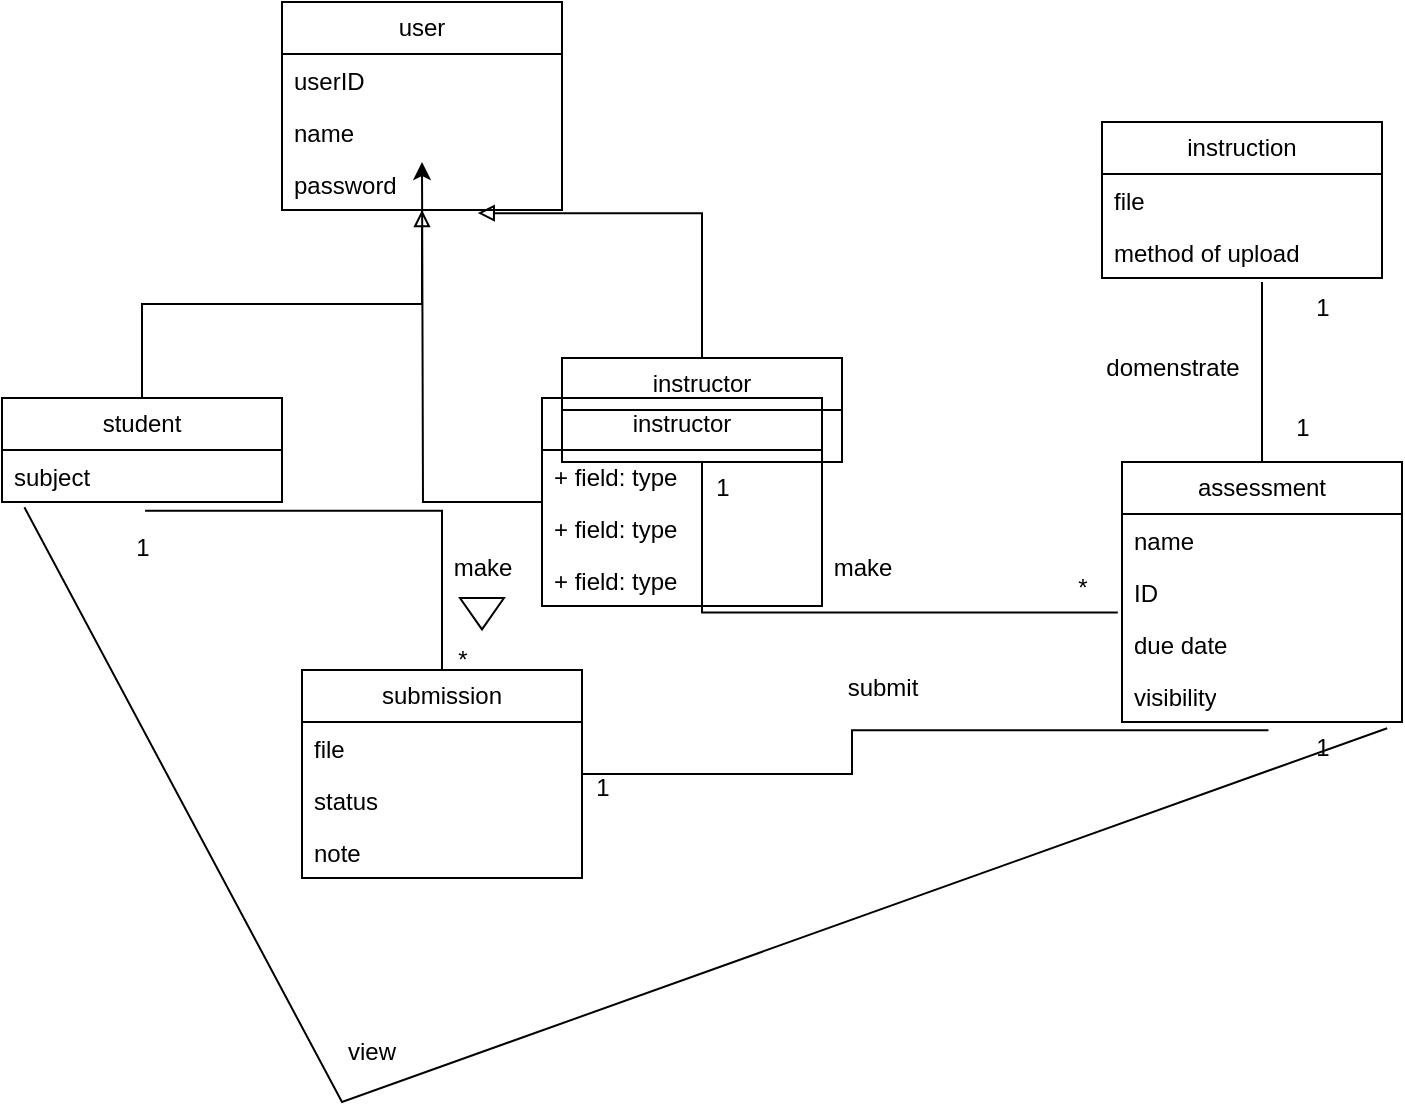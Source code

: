 <mxfile version="21.6.6" type="onedrive">
  <diagram name="第 1 页" id="9kfXF24Io5rWJy0x68rY">
    <mxGraphModel grid="1" page="1" gridSize="10" guides="1" tooltips="1" connect="1" arrows="1" fold="1" pageScale="1" pageWidth="827" pageHeight="1169" math="0" shadow="0">
      <root>
        <mxCell id="0" />
        <mxCell id="1" parent="0" />
        <mxCell id="Yl7hcQhHZm4SUNqkqsU7-1" value="user" style="swimlane;fontStyle=0;childLayout=stackLayout;horizontal=1;startSize=26;fillColor=none;horizontalStack=0;resizeParent=1;resizeParentMax=0;resizeLast=0;collapsible=1;marginBottom=0;whiteSpace=wrap;html=1;" vertex="1" parent="1">
          <mxGeometry x="180" y="120" width="140" height="104" as="geometry" />
        </mxCell>
        <mxCell id="Yl7hcQhHZm4SUNqkqsU7-2" value="userID" style="text;strokeColor=none;fillColor=none;align=left;verticalAlign=top;spacingLeft=4;spacingRight=4;overflow=hidden;rotatable=0;points=[[0,0.5],[1,0.5]];portConstraint=eastwest;whiteSpace=wrap;html=1;" vertex="1" parent="Yl7hcQhHZm4SUNqkqsU7-1">
          <mxGeometry y="26" width="140" height="26" as="geometry" />
        </mxCell>
        <mxCell id="Yl7hcQhHZm4SUNqkqsU7-40" value="name" style="text;strokeColor=none;fillColor=none;align=left;verticalAlign=top;spacingLeft=4;spacingRight=4;overflow=hidden;rotatable=0;points=[[0,0.5],[1,0.5]];portConstraint=eastwest;whiteSpace=wrap;html=1;" vertex="1" parent="Yl7hcQhHZm4SUNqkqsU7-1">
          <mxGeometry y="52" width="140" height="26" as="geometry" />
        </mxCell>
        <mxCell id="Yl7hcQhHZm4SUNqkqsU7-3" value="password" style="text;strokeColor=none;fillColor=none;align=left;verticalAlign=top;spacingLeft=4;spacingRight=4;overflow=hidden;rotatable=0;points=[[0,0.5],[1,0.5]];portConstraint=eastwest;whiteSpace=wrap;html=1;" vertex="1" parent="Yl7hcQhHZm4SUNqkqsU7-1">
          <mxGeometry y="78" width="140" height="26" as="geometry" />
        </mxCell>
        <mxCell id="Yl7hcQhHZm4SUNqkqsU7-17" style="edgeStyle=orthogonalEdgeStyle;rounded=0;orthogonalLoop=1;jettySize=auto;html=1;endArrow=none;endFill=0;" edge="1" parent="1" source="Yl7hcQhHZm4SUNqkqsU7-5">
          <mxGeometry relative="1" as="geometry">
            <mxPoint x="670" y="260" as="targetPoint" />
          </mxGeometry>
        </mxCell>
        <mxCell id="Yl7hcQhHZm4SUNqkqsU7-5" value="assessment" style="swimlane;fontStyle=0;childLayout=stackLayout;horizontal=1;startSize=26;fillColor=none;horizontalStack=0;resizeParent=1;resizeParentMax=0;resizeLast=0;collapsible=1;marginBottom=0;whiteSpace=wrap;html=1;" vertex="1" parent="1">
          <mxGeometry x="600" y="350" width="140" height="130" as="geometry" />
        </mxCell>
        <mxCell id="Yl7hcQhHZm4SUNqkqsU7-6" value="name" style="text;strokeColor=none;fillColor=none;align=left;verticalAlign=top;spacingLeft=4;spacingRight=4;overflow=hidden;rotatable=0;points=[[0,0.5],[1,0.5]];portConstraint=eastwest;whiteSpace=wrap;html=1;" vertex="1" parent="Yl7hcQhHZm4SUNqkqsU7-5">
          <mxGeometry y="26" width="140" height="26" as="geometry" />
        </mxCell>
        <mxCell id="Yl7hcQhHZm4SUNqkqsU7-7" value="ID" style="text;strokeColor=none;fillColor=none;align=left;verticalAlign=top;spacingLeft=4;spacingRight=4;overflow=hidden;rotatable=0;points=[[0,0.5],[1,0.5]];portConstraint=eastwest;whiteSpace=wrap;html=1;" vertex="1" parent="Yl7hcQhHZm4SUNqkqsU7-5">
          <mxGeometry y="52" width="140" height="26" as="geometry" />
        </mxCell>
        <mxCell id="Yl7hcQhHZm4SUNqkqsU7-8" value="due date&lt;br&gt;&lt;br&gt;visuability" style="text;strokeColor=none;fillColor=none;align=left;verticalAlign=top;spacingLeft=4;spacingRight=4;overflow=hidden;rotatable=0;points=[[0,0.5],[1,0.5]];portConstraint=eastwest;whiteSpace=wrap;html=1;" vertex="1" parent="Yl7hcQhHZm4SUNqkqsU7-5">
          <mxGeometry y="78" width="140" height="26" as="geometry" />
        </mxCell>
        <mxCell id="HOzbZbQ9l5xXDhFzkTyY-1" value="visibility" style="text;strokeColor=none;fillColor=none;align=left;verticalAlign=top;spacingLeft=4;spacingRight=4;overflow=hidden;rotatable=0;points=[[0,0.5],[1,0.5]];portConstraint=eastwest;whiteSpace=wrap;html=1;" vertex="1" parent="Yl7hcQhHZm4SUNqkqsU7-5">
          <mxGeometry y="104" width="140" height="26" as="geometry" />
        </mxCell>
        <mxCell id="Yl7hcQhHZm4SUNqkqsU7-13" value="instruction" style="swimlane;fontStyle=0;childLayout=stackLayout;horizontal=1;startSize=26;fillColor=none;horizontalStack=0;resizeParent=1;resizeParentMax=0;resizeLast=0;collapsible=1;marginBottom=0;whiteSpace=wrap;html=1;" vertex="1" parent="1">
          <mxGeometry x="590" y="180" width="140" height="78" as="geometry" />
        </mxCell>
        <mxCell id="Yl7hcQhHZm4SUNqkqsU7-14" value="file" style="text;strokeColor=none;fillColor=none;align=left;verticalAlign=top;spacingLeft=4;spacingRight=4;overflow=hidden;rotatable=0;points=[[0,0.5],[1,0.5]];portConstraint=eastwest;whiteSpace=wrap;html=1;" vertex="1" parent="Yl7hcQhHZm4SUNqkqsU7-13">
          <mxGeometry y="26" width="140" height="26" as="geometry" />
        </mxCell>
        <mxCell id="Yl7hcQhHZm4SUNqkqsU7-15" value="method of upload" style="text;strokeColor=none;fillColor=none;align=left;verticalAlign=top;spacingLeft=4;spacingRight=4;overflow=hidden;rotatable=0;points=[[0,0.5],[1,0.5]];portConstraint=eastwest;whiteSpace=wrap;html=1;" vertex="1" parent="Yl7hcQhHZm4SUNqkqsU7-13">
          <mxGeometry y="52" width="140" height="26" as="geometry" />
        </mxCell>
        <mxCell id="Yl7hcQhHZm4SUNqkqsU7-31" style="edgeStyle=orthogonalEdgeStyle;rounded=0;orthogonalLoop=1;jettySize=auto;html=1;entryX=0.5;entryY=1;entryDx=0;entryDy=0;endArrow=block;endFill=0;" edge="1" parent="1" source="Yl7hcQhHZm4SUNqkqsU7-18" target="Yl7hcQhHZm4SUNqkqsU7-1">
          <mxGeometry relative="1" as="geometry" />
        </mxCell>
        <mxCell id="Yl7hcQhHZm4SUNqkqsU7-18" value="student" style="swimlane;fontStyle=0;childLayout=stackLayout;horizontal=1;startSize=26;fillColor=none;horizontalStack=0;resizeParent=1;resizeParentMax=0;resizeLast=0;collapsible=1;marginBottom=0;whiteSpace=wrap;html=1;" vertex="1" parent="1">
          <mxGeometry x="40" y="318" width="140" height="52" as="geometry" />
        </mxCell>
        <mxCell id="Yl7hcQhHZm4SUNqkqsU7-32" style="edgeStyle=orthogonalEdgeStyle;rounded=0;orthogonalLoop=1;jettySize=auto;html=1;" edge="1" parent="1" source="Yl7hcQhHZm4SUNqkqsU7-22">
          <mxGeometry relative="1" as="geometry">
            <mxPoint x="250" y="200" as="targetPoint" />
          </mxGeometry>
        </mxCell>
        <mxCell id="Yl7hcQhHZm4SUNqkqsU7-22" value="instructor" style="swimlane;fontStyle=0;childLayout=stackLayout;horizontal=1;startSize=26;fillColor=none;horizontalStack=0;resizeParent=1;resizeParentMax=0;resizeLast=0;collapsible=1;marginBottom=0;whiteSpace=wrap;html=1;" vertex="1" parent="1">
          <mxGeometry x="310" y="318" width="140" height="104" as="geometry" />
        </mxCell>
        <mxCell id="Yl7hcQhHZm4SUNqkqsU7-23" value="+ field: type" style="text;strokeColor=none;fillColor=none;align=left;verticalAlign=top;spacingLeft=4;spacingRight=4;overflow=hidden;rotatable=0;points=[[0,0.5],[1,0.5]];portConstraint=eastwest;whiteSpace=wrap;html=1;" vertex="1" parent="Yl7hcQhHZm4SUNqkqsU7-22">
          <mxGeometry y="26" width="140" height="26" as="geometry" />
        </mxCell>
        <mxCell id="Yl7hcQhHZm4SUNqkqsU7-24" value="+ field: type" style="text;strokeColor=none;fillColor=none;align=left;verticalAlign=top;spacingLeft=4;spacingRight=4;overflow=hidden;rotatable=0;points=[[0,0.5],[1,0.5]];portConstraint=eastwest;whiteSpace=wrap;html=1;" vertex="1" parent="Yl7hcQhHZm4SUNqkqsU7-22">
          <mxGeometry y="52" width="140" height="26" as="geometry" />
        </mxCell>
        <mxCell id="Yl7hcQhHZm4SUNqkqsU7-25" value="+ field: type" style="text;strokeColor=none;fillColor=none;align=left;verticalAlign=top;spacingLeft=4;spacingRight=4;overflow=hidden;rotatable=0;points=[[0,0.5],[1,0.5]];portConstraint=eastwest;whiteSpace=wrap;html=1;" vertex="1" parent="Yl7hcQhHZm4SUNqkqsU7-22">
          <mxGeometry y="78" width="140" height="26" as="geometry" />
        </mxCell>
        <mxCell id="Yl7hcQhHZm4SUNqkqsU7-42" value="make" style="text;html=1;align=center;verticalAlign=middle;resizable=0;points=[];autosize=1;strokeColor=none;fillColor=none;" vertex="1" parent="1">
          <mxGeometry x="255" y="388" width="50" height="30" as="geometry" />
        </mxCell>
        <mxCell id="Yl7hcQhHZm4SUNqkqsU7-33" style="edgeStyle=orthogonalEdgeStyle;rounded=0;orthogonalLoop=1;jettySize=auto;html=1;entryX=0.523;entryY=1.159;entryDx=0;entryDy=0;entryPerimeter=0;endArrow=none;endFill=0;" edge="1" parent="1" source="Yl7hcQhHZm4SUNqkqsU7-26" target="HOzbZbQ9l5xXDhFzkTyY-1">
          <mxGeometry relative="1" as="geometry" />
        </mxCell>
        <mxCell id="Yl7hcQhHZm4SUNqkqsU7-43" value="" style="triangle;whiteSpace=wrap;html=1;direction=south;" vertex="1" parent="1">
          <mxGeometry x="268.995" y="418.005" width="22" height="15.71" as="geometry" />
        </mxCell>
        <mxCell id="Yl7hcQhHZm4SUNqkqsU7-34" style="edgeStyle=orthogonalEdgeStyle;rounded=0;orthogonalLoop=1;jettySize=auto;html=1;entryX=0.511;entryY=1.17;entryDx=0;entryDy=0;entryPerimeter=0;endArrow=none;endFill=0;" edge="1" parent="1" source="Yl7hcQhHZm4SUNqkqsU7-26" target="Yl7hcQhHZm4SUNqkqsU7-19">
          <mxGeometry relative="1" as="geometry" />
        </mxCell>
        <mxCell id="Yl7hcQhHZm4SUNqkqsU7-44" value="submit" style="text;html=1;align=center;verticalAlign=middle;resizable=0;points=[];autosize=1;strokeColor=none;fillColor=none;" vertex="1" parent="1">
          <mxGeometry x="450" y="448" width="60" height="30" as="geometry" />
        </mxCell>
        <mxCell id="Yl7hcQhHZm4SUNqkqsU7-26" value="submission" style="swimlane;fontStyle=0;childLayout=stackLayout;horizontal=1;startSize=26;fillColor=none;horizontalStack=0;resizeParent=1;resizeParentMax=0;resizeLast=0;collapsible=1;marginBottom=0;whiteSpace=wrap;html=1;" vertex="1" parent="1">
          <mxGeometry x="190" y="454" width="140" height="104" as="geometry" />
        </mxCell>
        <mxCell id="Yl7hcQhHZm4SUNqkqsU7-27" value="file" style="text;strokeColor=none;fillColor=none;align=left;verticalAlign=top;spacingLeft=4;spacingRight=4;overflow=hidden;rotatable=0;points=[[0,0.5],[1,0.5]];portConstraint=eastwest;whiteSpace=wrap;html=1;" vertex="1" parent="Yl7hcQhHZm4SUNqkqsU7-26">
          <mxGeometry y="26" width="140" height="26" as="geometry" />
        </mxCell>
        <mxCell id="Yl7hcQhHZm4SUNqkqsU7-28" value="status" style="text;strokeColor=none;fillColor=none;align=left;verticalAlign=top;spacingLeft=4;spacingRight=4;overflow=hidden;rotatable=0;points=[[0,0.5],[1,0.5]];portConstraint=eastwest;whiteSpace=wrap;html=1;" vertex="1" parent="Yl7hcQhHZm4SUNqkqsU7-26">
          <mxGeometry y="52" width="140" height="26" as="geometry" />
        </mxCell>
        <mxCell id="Yl7hcQhHZm4SUNqkqsU7-30" value="note" style="text;strokeColor=none;fillColor=none;align=left;verticalAlign=top;spacingLeft=4;spacingRight=4;overflow=hidden;rotatable=0;points=[[0,0.5],[1,0.5]];portConstraint=eastwest;whiteSpace=wrap;html=1;" vertex="1" parent="Yl7hcQhHZm4SUNqkqsU7-26">
          <mxGeometry y="78" width="140" height="26" as="geometry" />
        </mxCell>
        <mxCell id="Yl7hcQhHZm4SUNqkqsU7-45" value="domenstrate" style="text;html=1;align=center;verticalAlign=middle;resizable=0;points=[];autosize=1;strokeColor=none;fillColor=none;" vertex="1" parent="1">
          <mxGeometry x="580" y="288" width="90" height="30" as="geometry" />
        </mxCell>
        <mxCell id="Yl7hcQhHZm4SUNqkqsU7-39" style="edgeStyle=orthogonalEdgeStyle;rounded=0;orthogonalLoop=1;jettySize=auto;html=1;entryX=0.699;entryY=1.06;entryDx=0;entryDy=0;entryPerimeter=0;endArrow=block;endFill=0;" edge="1" parent="1" source="HOzbZbQ9l5xXDhFzkTyY-2" target="Yl7hcQhHZm4SUNqkqsU7-3">
          <mxGeometry relative="1" as="geometry" />
        </mxCell>
        <mxCell id="Yl7hcQhHZm4SUNqkqsU7-46" value="1" style="text;html=1;align=center;verticalAlign=middle;resizable=0;points=[];autosize=1;strokeColor=none;fillColor=none;" vertex="1" parent="1">
          <mxGeometry x="95" y="378" width="30" height="30" as="geometry" />
        </mxCell>
        <mxCell id="Yl7hcQhHZm4SUNqkqsU7-52" style="edgeStyle=orthogonalEdgeStyle;rounded=0;orthogonalLoop=1;jettySize=auto;html=1;entryX=-0.015;entryY=-0.104;entryDx=0;entryDy=0;entryPerimeter=0;endArrow=none;endFill=0;" edge="1" parent="1" source="HOzbZbQ9l5xXDhFzkTyY-2" target="Yl7hcQhHZm4SUNqkqsU7-8">
          <mxGeometry relative="1" as="geometry" />
        </mxCell>
        <mxCell id="HOzbZbQ9l5xXDhFzkTyY-2" value="instructor" style="swimlane;fontStyle=0;childLayout=stackLayout;horizontal=1;startSize=26;fillColor=none;horizontalStack=0;resizeParent=1;resizeParentMax=0;resizeLast=0;collapsible=1;marginBottom=0;whiteSpace=wrap;html=1;" vertex="1" parent="1">
          <mxGeometry x="320" y="298" width="140" height="52" as="geometry" />
        </mxCell>
        <mxCell id="Yl7hcQhHZm4SUNqkqsU7-47" value="*" style="text;html=1;align=center;verticalAlign=middle;resizable=0;points=[];autosize=1;strokeColor=none;fillColor=none;" vertex="1" parent="1">
          <mxGeometry x="255" y="433.72" width="30" height="30" as="geometry" />
        </mxCell>
        <mxCell id="Yl7hcQhHZm4SUNqkqsU7-48" value="1" style="text;html=1;align=center;verticalAlign=middle;resizable=0;points=[];autosize=1;strokeColor=none;fillColor=none;" vertex="1" parent="1">
          <mxGeometry x="325" y="498" width="30" height="30" as="geometry" />
        </mxCell>
        <mxCell id="Yl7hcQhHZm4SUNqkqsU7-49" value="1" style="text;html=1;align=center;verticalAlign=middle;resizable=0;points=[];autosize=1;strokeColor=none;fillColor=none;" vertex="1" parent="1">
          <mxGeometry x="685" y="478" width="30" height="30" as="geometry" />
        </mxCell>
        <mxCell id="Yl7hcQhHZm4SUNqkqsU7-50" value="1" style="text;html=1;align=center;verticalAlign=middle;resizable=0;points=[];autosize=1;strokeColor=none;fillColor=none;" vertex="1" parent="1">
          <mxGeometry x="675" y="318" width="30" height="30" as="geometry" />
        </mxCell>
        <mxCell id="Yl7hcQhHZm4SUNqkqsU7-51" value="1" style="text;html=1;align=center;verticalAlign=middle;resizable=0;points=[];autosize=1;strokeColor=none;fillColor=none;" vertex="1" parent="1">
          <mxGeometry x="685" y="258" width="30" height="30" as="geometry" />
        </mxCell>
        <mxCell id="Yl7hcQhHZm4SUNqkqsU7-53" value="make" style="text;html=1;align=center;verticalAlign=middle;resizable=0;points=[];autosize=1;strokeColor=none;fillColor=none;" vertex="1" parent="1">
          <mxGeometry x="445" y="388" width="50" height="30" as="geometry" />
        </mxCell>
        <mxCell id="Yl7hcQhHZm4SUNqkqsU7-54" value="1" style="text;html=1;align=center;verticalAlign=middle;resizable=0;points=[];autosize=1;strokeColor=none;fillColor=none;" vertex="1" parent="1">
          <mxGeometry x="385" y="348" width="30" height="30" as="geometry" />
        </mxCell>
        <mxCell id="Yl7hcQhHZm4SUNqkqsU7-55" value="*" style="text;html=1;align=center;verticalAlign=middle;resizable=0;points=[];autosize=1;strokeColor=none;fillColor=none;" vertex="1" parent="1">
          <mxGeometry x="565" y="398" width="30" height="30" as="geometry" />
        </mxCell>
        <mxCell id="Yl7hcQhHZm4SUNqkqsU7-19" value="subject" style="text;strokeColor=none;fillColor=none;align=left;verticalAlign=top;spacingLeft=4;spacingRight=4;overflow=hidden;rotatable=0;points=[[0,0.5],[1,0.5]];portConstraint=eastwest;whiteSpace=wrap;html=1;" vertex="1" parent="1">
          <mxGeometry x="40" y="344" width="140" height="26" as="geometry" />
        </mxCell>
        <mxCell id="Yl7hcQhHZm4SUNqkqsU7-56" value="" style="endArrow=none;html=1;rounded=0;exitX=0.08;exitY=1.102;exitDx=0;exitDy=0;entryX=0.947;entryY=1.12;entryDx=0;entryDy=0;exitPerimeter=0;entryPerimeter=0;" edge="1" parent="1" source="Yl7hcQhHZm4SUNqkqsU7-19" target="HOzbZbQ9l5xXDhFzkTyY-1">
          <mxGeometry width="50" height="50" relative="1" as="geometry">
            <mxPoint x="440" y="380" as="sourcePoint" />
            <mxPoint x="490" y="330" as="targetPoint" />
            <Array as="points">
              <mxPoint x="210" y="670" />
            </Array>
          </mxGeometry>
        </mxCell>
        <mxCell id="Yl7hcQhHZm4SUNqkqsU7-57" value="view" style="text;html=1;strokeColor=none;fillColor=none;align=center;verticalAlign=middle;whiteSpace=wrap;rounded=0;" vertex="1" parent="1">
          <mxGeometry x="195" y="630" width="60" height="30" as="geometry" />
        </mxCell>
      </root>
    </mxGraphModel>
  </diagram>
</mxfile>
